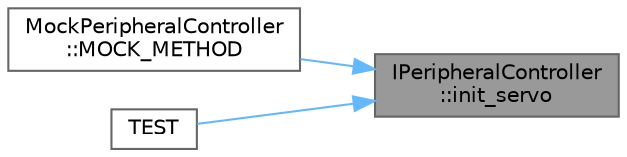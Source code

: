 digraph "IPeripheralController::init_servo"
{
 // LATEX_PDF_SIZE
  bgcolor="transparent";
  edge [fontname=Helvetica,fontsize=10,labelfontname=Helvetica,labelfontsize=10];
  node [fontname=Helvetica,fontsize=10,shape=box,height=0.2,width=0.4];
  rankdir="RL";
  Node1 [id="Node000001",label="IPeripheralController\l::init_servo",height=0.2,width=0.4,color="gray40", fillcolor="grey60", style="filled", fontcolor="black",tooltip=" "];
  Node1 -> Node2 [id="edge1_Node000001_Node000002",dir="back",color="steelblue1",style="solid",tooltip=" "];
  Node2 [id="Node000002",label="MockPeripheralController\l::MOCK_METHOD",height=0.2,width=0.4,color="grey40", fillcolor="white", style="filled",URL="$classMockPeripheralController.html#abc29244a69059e27963c9fb37bbba8cf",tooltip="Mocked method to initialize the servo motors."];
  Node1 -> Node3 [id="edge2_Node000001_Node000003",dir="back",color="steelblue1",style="solid",tooltip=" "];
  Node3 [id="Node000003",label="TEST",height=0.2,width=0.4,color="grey40", fillcolor="white", style="filled",URL="$test__PeripheralController_8cpp.html#a16e05fa200ebbd82a3f90d8a93e3f9d8",tooltip="Ensures that init_servo() is called."];
}
